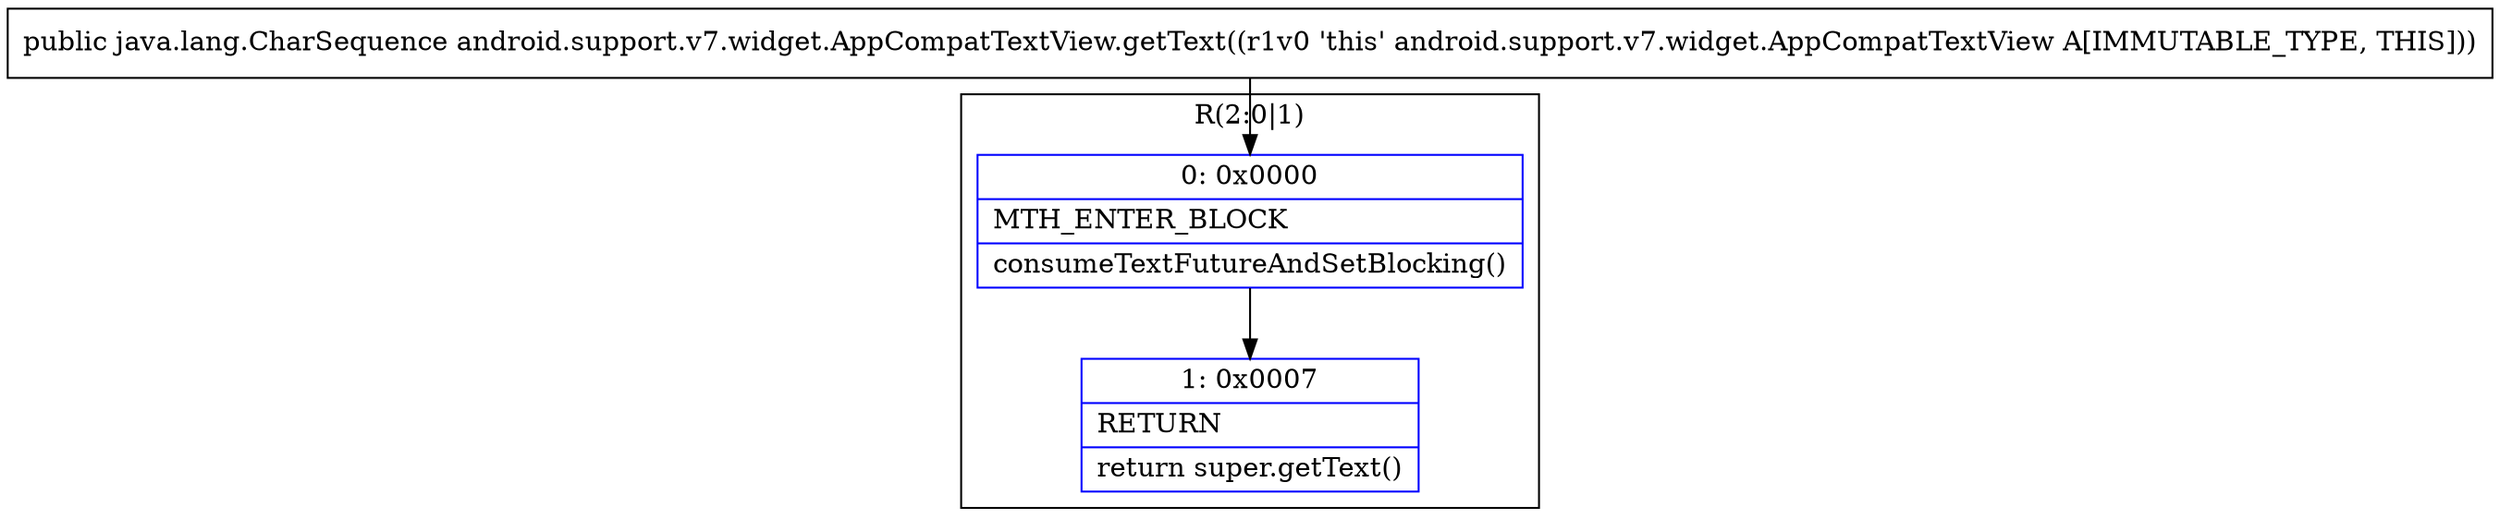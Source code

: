 digraph "CFG forandroid.support.v7.widget.AppCompatTextView.getText()Ljava\/lang\/CharSequence;" {
subgraph cluster_Region_1981786369 {
label = "R(2:0|1)";
node [shape=record,color=blue];
Node_0 [shape=record,label="{0\:\ 0x0000|MTH_ENTER_BLOCK\l|consumeTextFutureAndSetBlocking()\l}"];
Node_1 [shape=record,label="{1\:\ 0x0007|RETURN\l|return super.getText()\l}"];
}
MethodNode[shape=record,label="{public java.lang.CharSequence android.support.v7.widget.AppCompatTextView.getText((r1v0 'this' android.support.v7.widget.AppCompatTextView A[IMMUTABLE_TYPE, THIS])) }"];
MethodNode -> Node_0;
Node_0 -> Node_1;
}

